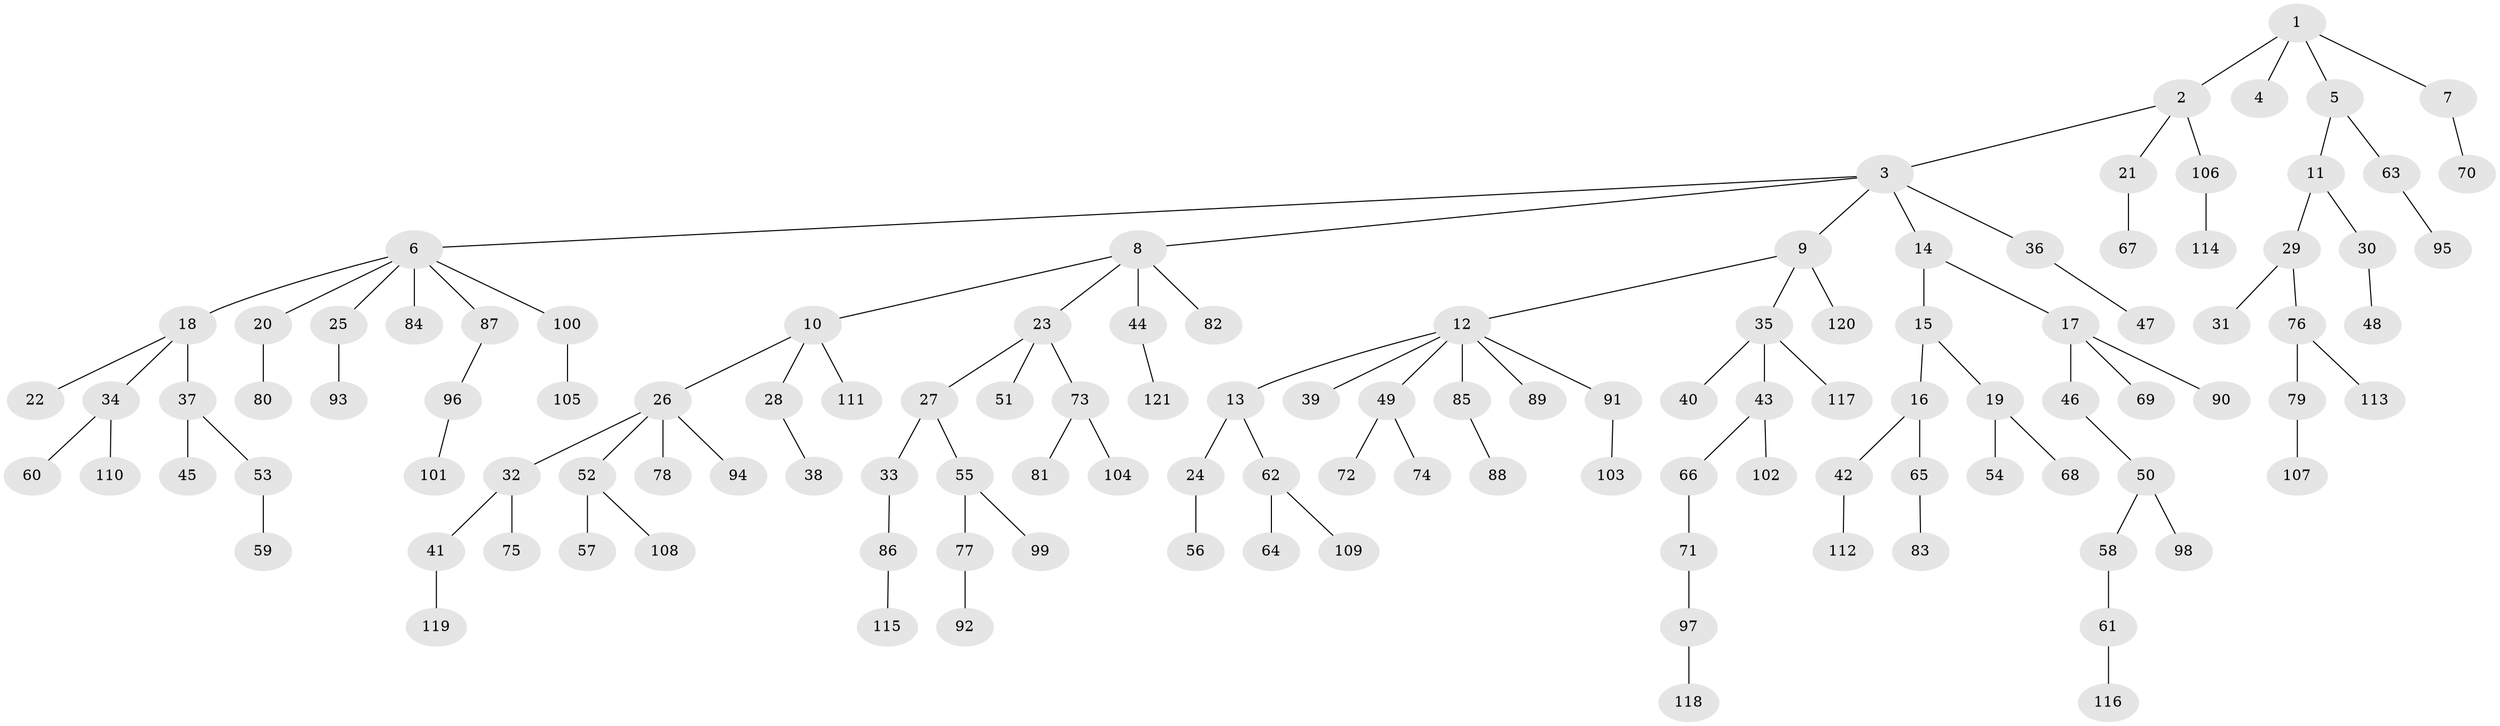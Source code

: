 // Generated by graph-tools (version 1.1) at 2025/11/02/27/25 16:11:27]
// undirected, 121 vertices, 120 edges
graph export_dot {
graph [start="1"]
  node [color=gray90,style=filled];
  1;
  2;
  3;
  4;
  5;
  6;
  7;
  8;
  9;
  10;
  11;
  12;
  13;
  14;
  15;
  16;
  17;
  18;
  19;
  20;
  21;
  22;
  23;
  24;
  25;
  26;
  27;
  28;
  29;
  30;
  31;
  32;
  33;
  34;
  35;
  36;
  37;
  38;
  39;
  40;
  41;
  42;
  43;
  44;
  45;
  46;
  47;
  48;
  49;
  50;
  51;
  52;
  53;
  54;
  55;
  56;
  57;
  58;
  59;
  60;
  61;
  62;
  63;
  64;
  65;
  66;
  67;
  68;
  69;
  70;
  71;
  72;
  73;
  74;
  75;
  76;
  77;
  78;
  79;
  80;
  81;
  82;
  83;
  84;
  85;
  86;
  87;
  88;
  89;
  90;
  91;
  92;
  93;
  94;
  95;
  96;
  97;
  98;
  99;
  100;
  101;
  102;
  103;
  104;
  105;
  106;
  107;
  108;
  109;
  110;
  111;
  112;
  113;
  114;
  115;
  116;
  117;
  118;
  119;
  120;
  121;
  1 -- 2;
  1 -- 4;
  1 -- 5;
  1 -- 7;
  2 -- 3;
  2 -- 21;
  2 -- 106;
  3 -- 6;
  3 -- 8;
  3 -- 9;
  3 -- 14;
  3 -- 36;
  5 -- 11;
  5 -- 63;
  6 -- 18;
  6 -- 20;
  6 -- 25;
  6 -- 84;
  6 -- 87;
  6 -- 100;
  7 -- 70;
  8 -- 10;
  8 -- 23;
  8 -- 44;
  8 -- 82;
  9 -- 12;
  9 -- 35;
  9 -- 120;
  10 -- 26;
  10 -- 28;
  10 -- 111;
  11 -- 29;
  11 -- 30;
  12 -- 13;
  12 -- 39;
  12 -- 49;
  12 -- 85;
  12 -- 89;
  12 -- 91;
  13 -- 24;
  13 -- 62;
  14 -- 15;
  14 -- 17;
  15 -- 16;
  15 -- 19;
  16 -- 42;
  16 -- 65;
  17 -- 46;
  17 -- 69;
  17 -- 90;
  18 -- 22;
  18 -- 34;
  18 -- 37;
  19 -- 54;
  19 -- 68;
  20 -- 80;
  21 -- 67;
  23 -- 27;
  23 -- 51;
  23 -- 73;
  24 -- 56;
  25 -- 93;
  26 -- 32;
  26 -- 52;
  26 -- 78;
  26 -- 94;
  27 -- 33;
  27 -- 55;
  28 -- 38;
  29 -- 31;
  29 -- 76;
  30 -- 48;
  32 -- 41;
  32 -- 75;
  33 -- 86;
  34 -- 60;
  34 -- 110;
  35 -- 40;
  35 -- 43;
  35 -- 117;
  36 -- 47;
  37 -- 45;
  37 -- 53;
  41 -- 119;
  42 -- 112;
  43 -- 66;
  43 -- 102;
  44 -- 121;
  46 -- 50;
  49 -- 72;
  49 -- 74;
  50 -- 58;
  50 -- 98;
  52 -- 57;
  52 -- 108;
  53 -- 59;
  55 -- 77;
  55 -- 99;
  58 -- 61;
  61 -- 116;
  62 -- 64;
  62 -- 109;
  63 -- 95;
  65 -- 83;
  66 -- 71;
  71 -- 97;
  73 -- 81;
  73 -- 104;
  76 -- 79;
  76 -- 113;
  77 -- 92;
  79 -- 107;
  85 -- 88;
  86 -- 115;
  87 -- 96;
  91 -- 103;
  96 -- 101;
  97 -- 118;
  100 -- 105;
  106 -- 114;
}
